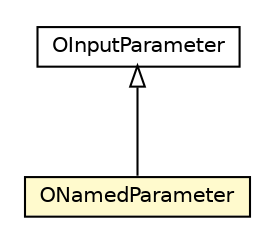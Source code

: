 #!/usr/local/bin/dot
#
# Class diagram 
# Generated by UMLGraph version R5_6-24-gf6e263 (http://www.umlgraph.org/)
#

digraph G {
	edge [fontname="Helvetica",fontsize=10,labelfontname="Helvetica",labelfontsize=10];
	node [fontname="Helvetica",fontsize=10,shape=plaintext];
	nodesep=0.25;
	ranksep=0.5;
	// com.orientechnologies.orient.core.sql.parser.OInputParameter
	c2542895 [label=<<table title="com.orientechnologies.orient.core.sql.parser.OInputParameter" border="0" cellborder="1" cellspacing="0" cellpadding="2" port="p" href="./OInputParameter.html">
		<tr><td><table border="0" cellspacing="0" cellpadding="1">
<tr><td align="center" balign="center"> OInputParameter </td></tr>
		</table></td></tr>
		</table>>, URL="./OInputParameter.html", fontname="Helvetica", fontcolor="black", fontsize=10.0];
	// com.orientechnologies.orient.core.sql.parser.ONamedParameter
	c2542919 [label=<<table title="com.orientechnologies.orient.core.sql.parser.ONamedParameter" border="0" cellborder="1" cellspacing="0" cellpadding="2" port="p" bgcolor="lemonChiffon" href="./ONamedParameter.html">
		<tr><td><table border="0" cellspacing="0" cellpadding="1">
<tr><td align="center" balign="center"> ONamedParameter </td></tr>
		</table></td></tr>
		</table>>, URL="./ONamedParameter.html", fontname="Helvetica", fontcolor="black", fontsize=10.0];
	//com.orientechnologies.orient.core.sql.parser.ONamedParameter extends com.orientechnologies.orient.core.sql.parser.OInputParameter
	c2542895:p -> c2542919:p [dir=back,arrowtail=empty];
}

